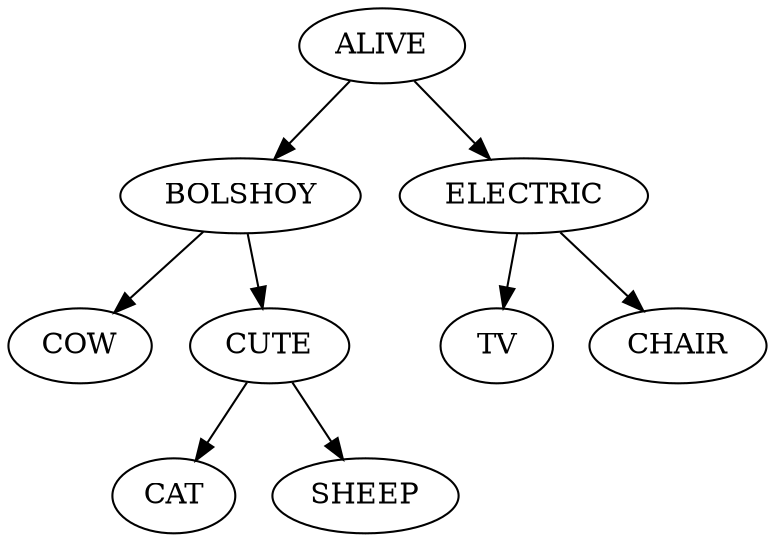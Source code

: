 // AKINATOR
digraph {
	ALIVE
	BOLSHOY
	ALIVE -> BOLSHOY
	COW
	BOLSHOY -> COW
	CUTE
	BOLSHOY -> CUTE
	CAT
	CUTE -> CAT
	SHEEP
	CUTE -> SHEEP
	ELECTRIC
	ALIVE -> ELECTRIC
	TV
	ELECTRIC -> TV
	CHAIR
	ELECTRIC -> CHAIR
}
